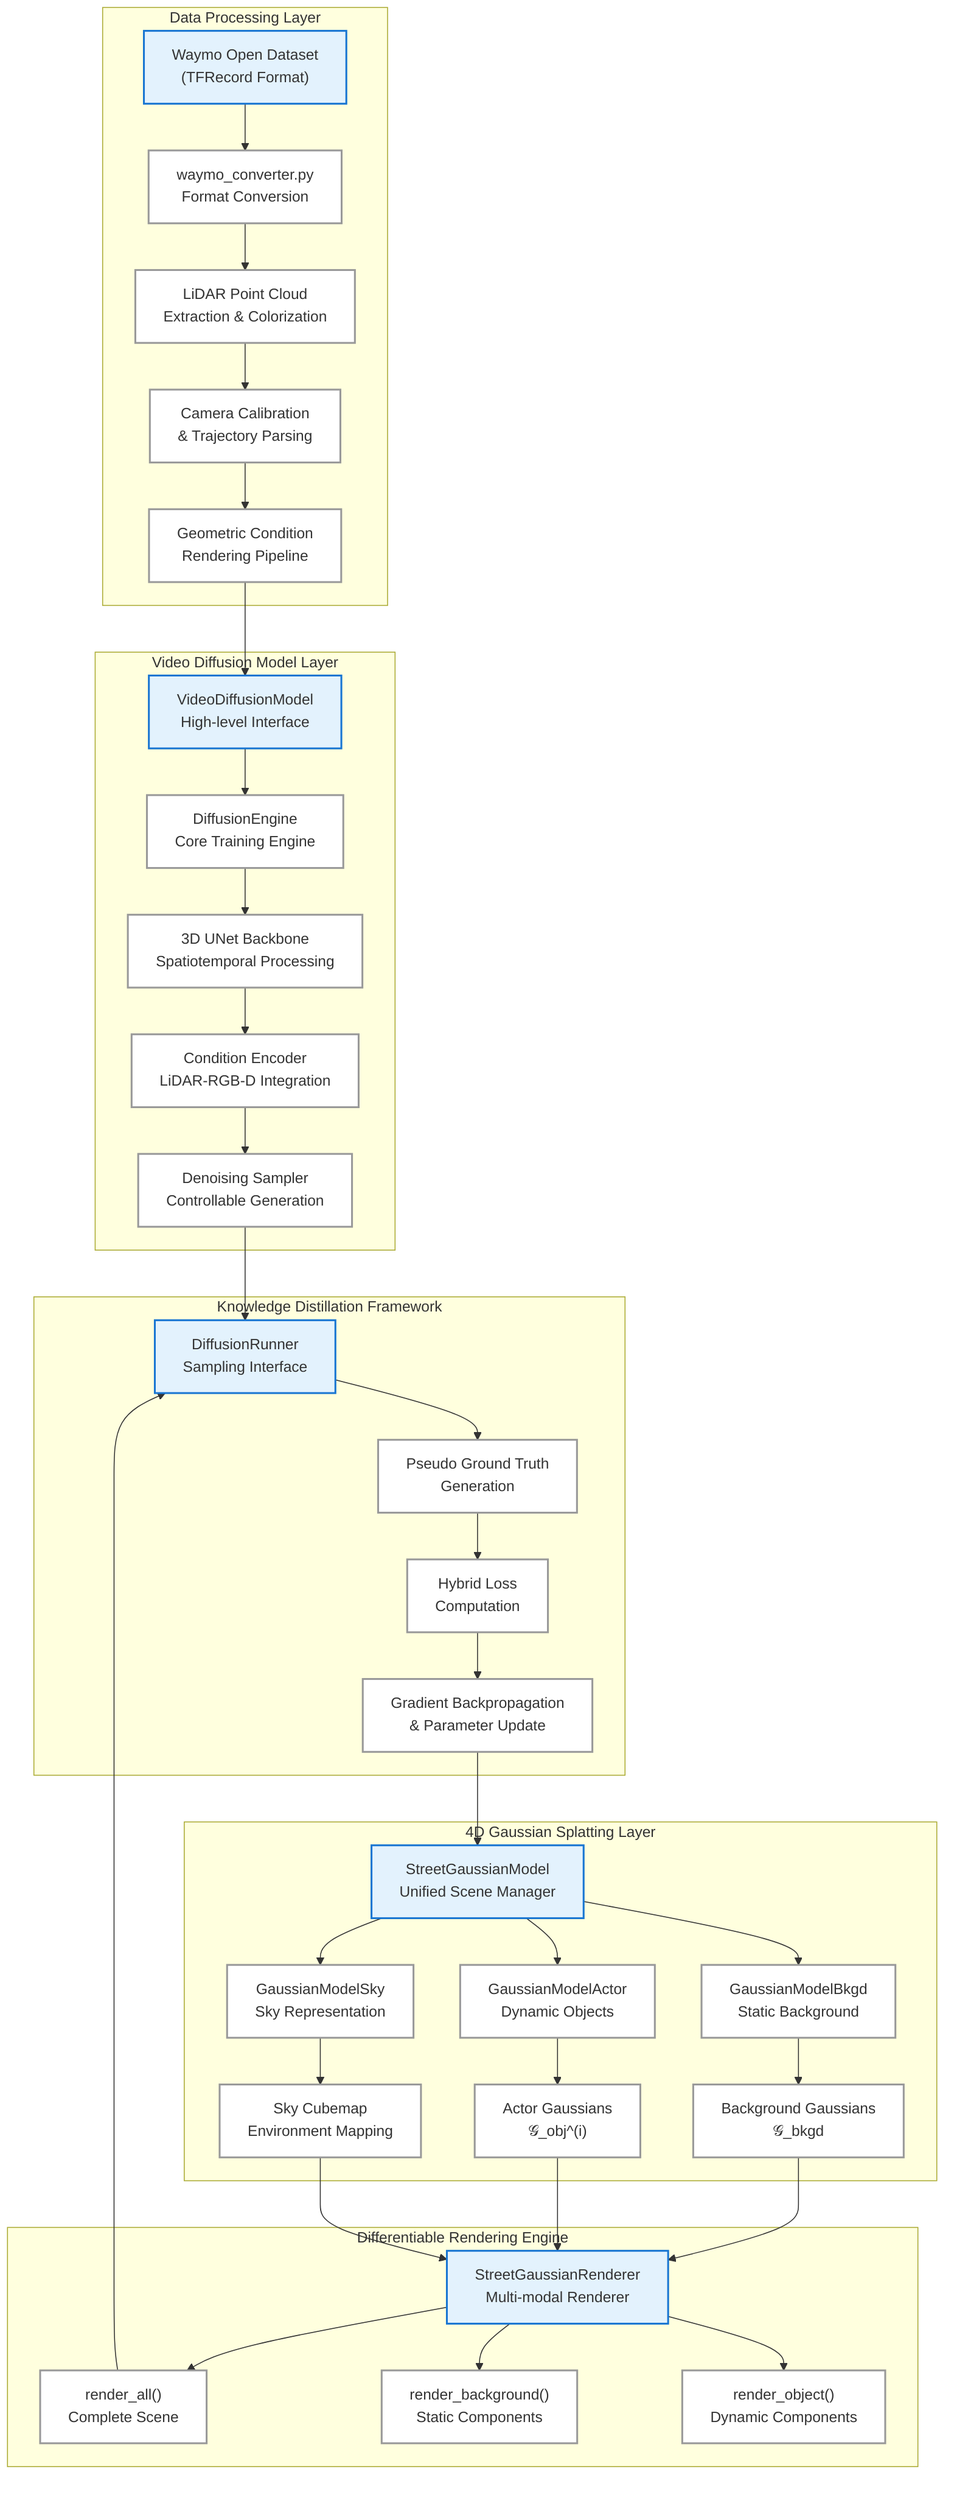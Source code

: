 graph TB
    subgraph DataLayer["Data Processing Layer"]
        A["Waymo Open Dataset<br/>(TFRecord Format)"] --> B["waymo_converter.py<br/>Format Conversion"]
        B --> C["LiDAR Point Cloud<br/>Extraction & Colorization"]
        C --> D["Camera Calibration<br/>& Trajectory Parsing"]
        D --> E["Geometric Condition<br/>Rendering Pipeline"]
    end
    
    subgraph DiffusionLayer["Video Diffusion Model Layer"]
        E --> F["VideoDiffusionModel<br/>High-level Interface"]
        F --> G["DiffusionEngine<br/>Core Training Engine"]
        G --> H["3D UNet Backbone<br/>Spatiotemporal Processing"]
        H --> I["Condition Encoder<br/>LiDAR-RGB-D Integration"]
        I --> J["Denoising Sampler<br/>Controllable Generation"]
    end
    
    subgraph GaussianLayer["4D Gaussian Splatting Layer"]
        K["StreetGaussianModel<br/>Unified Scene Manager"] --> L["GaussianModelBkgd<br/>Static Background"]
        K --> M["GaussianModelActor<br/>Dynamic Objects"]
        K --> N["GaussianModelSky<br/>Sky Representation"]
        L --> O["Background Gaussians<br/>𝒢_bkgd"]
        M --> P["Actor Gaussians<br/>𝒢_obj^(i)"]
        N --> Q["Sky Cubemap<br/>Environment Mapping"]
    end
    
    subgraph RenderLayer["Differentiable Rendering Engine"]
        O --> R["StreetGaussianRenderer<br/>Multi-modal Renderer"]
        P --> R
        Q --> R
        R --> S["render_all()<br/>Complete Scene"]
        R --> T["render_background()<br/>Static Components"]
        R --> U["render_object()<br/>Dynamic Components"]
    end
    
    subgraph DistillationLayer["Knowledge Distillation Framework"]
        J --> V["DiffusionRunner<br/>Sampling Interface"]
        S --> V
        V --> W["Pseudo Ground Truth<br/>Generation"]
        W --> X["Hybrid Loss<br/>Computation"]
        X --> Y["Gradient Backpropagation<br/>& Parameter Update"]
        Y --> K
    end
    
    classDef normalStyle fill:#FFFFFF,stroke:#999999,stroke-width:2px
    classDef importantStyle fill:#E3F2FD,stroke:#1976D2,stroke-width:2px
    
    class A,F,K,R,V importantStyle
    class B,C,D,E,G,H,I,J,L,M,N,O,P,Q,S,T,U,W,X,Y normalStyle